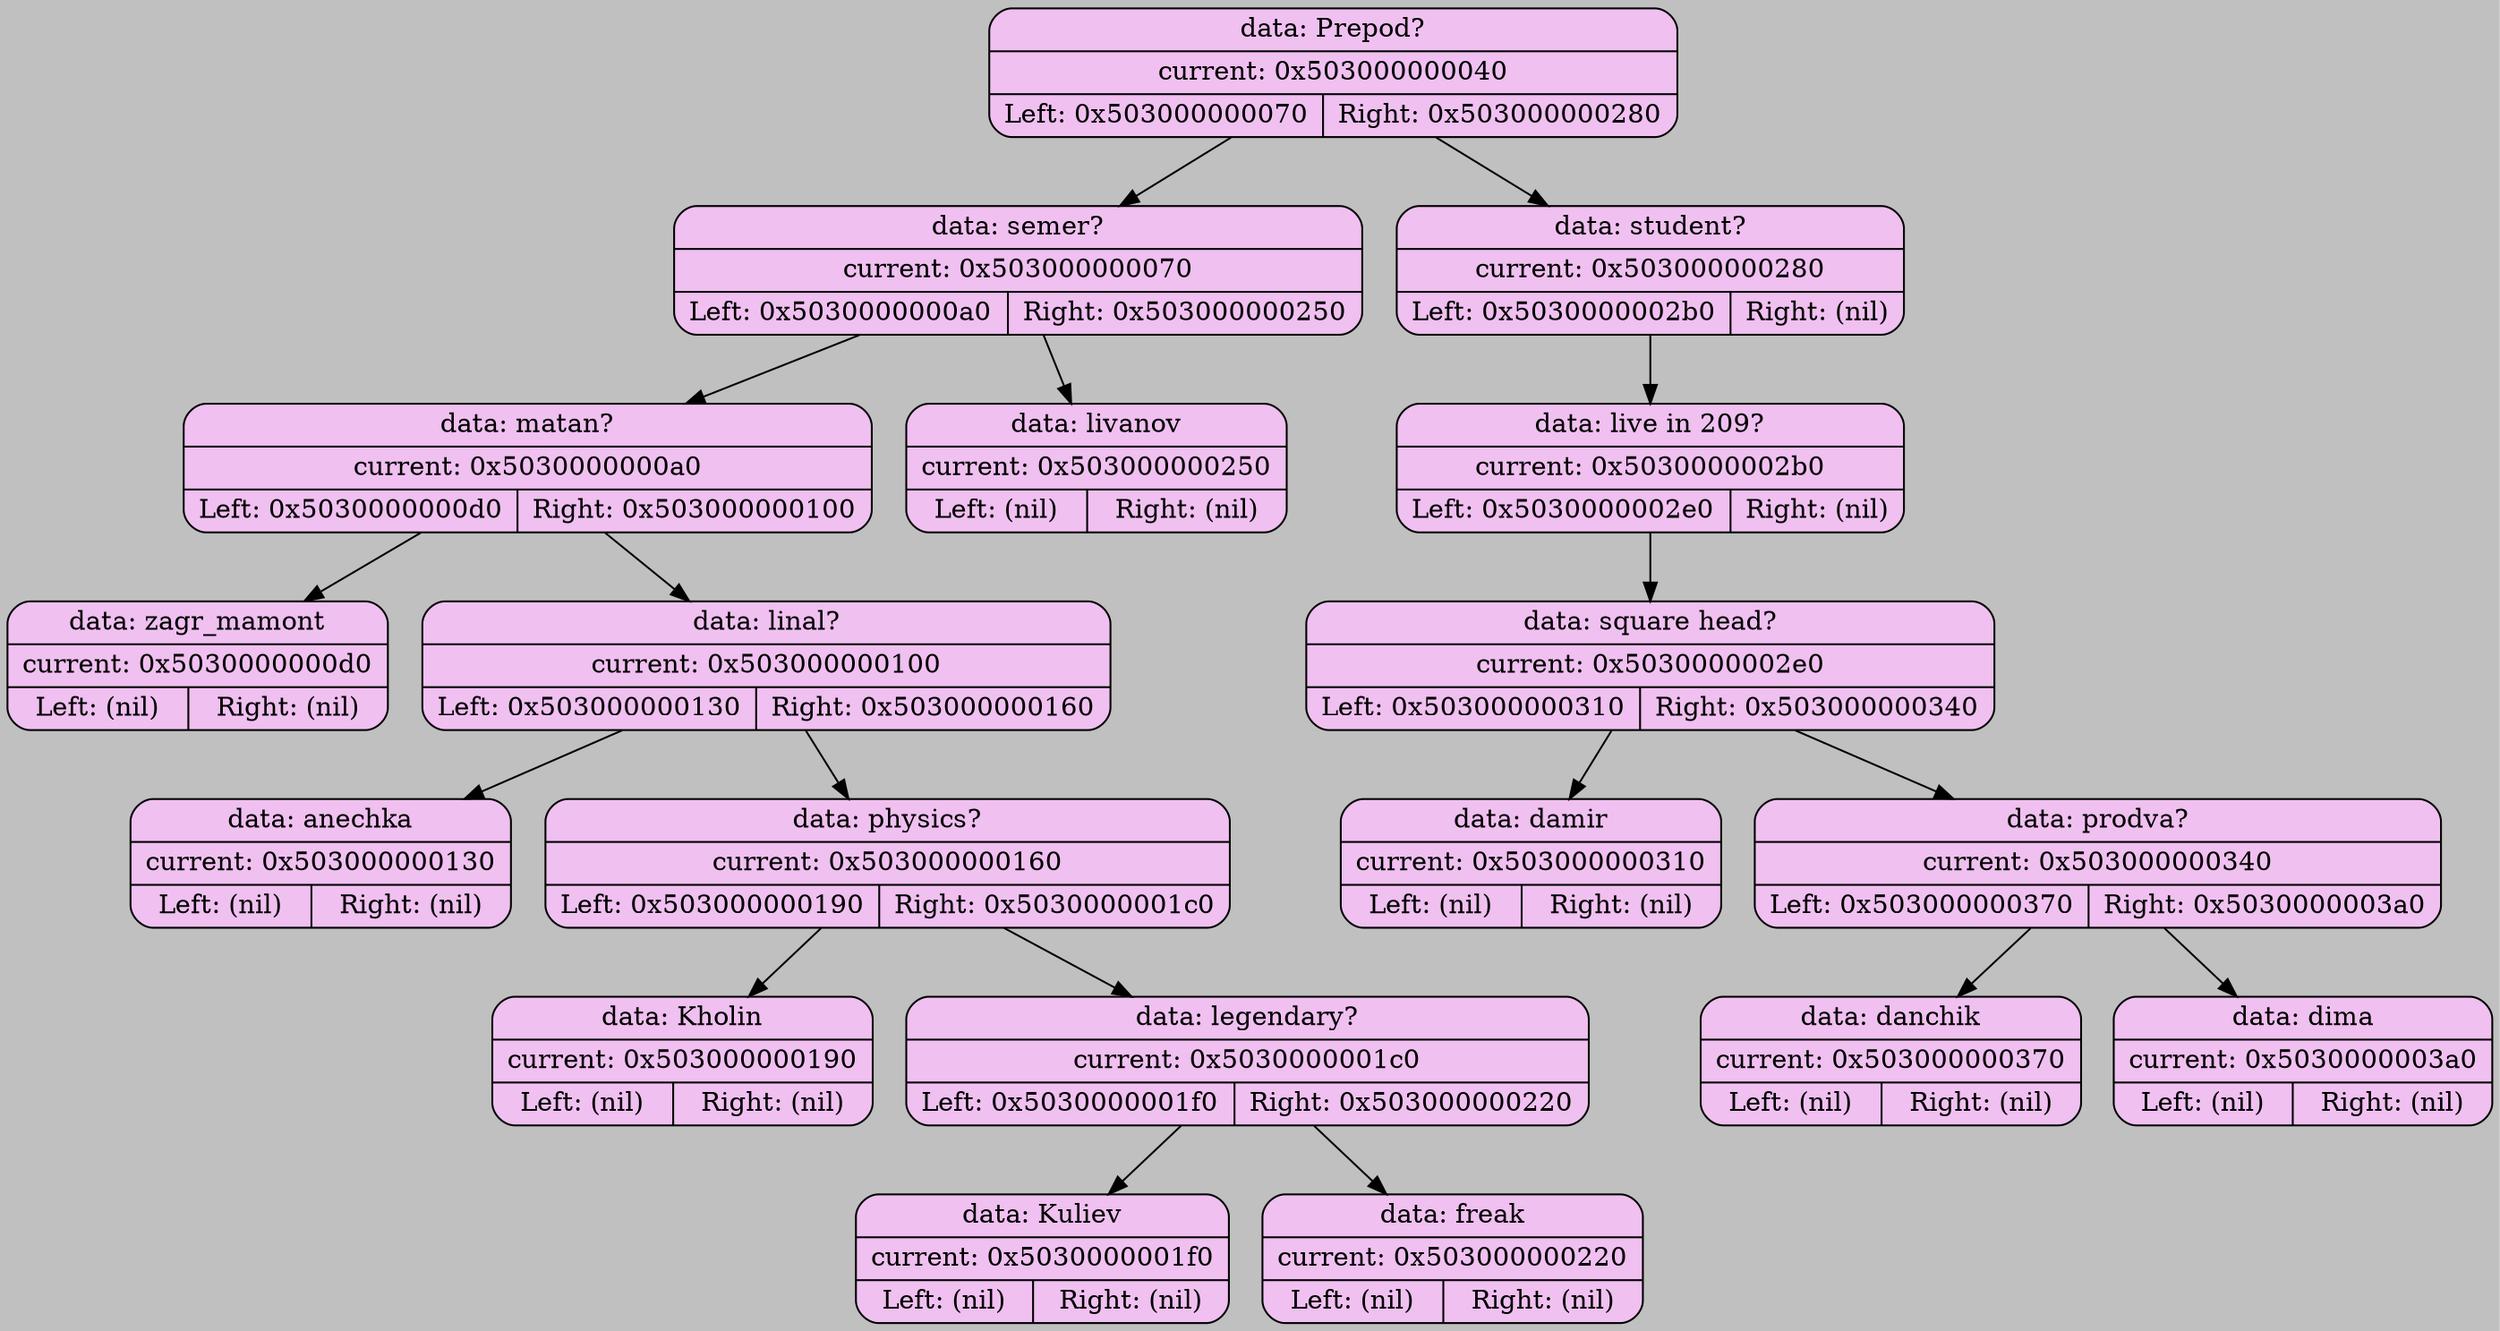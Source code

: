 digraph BinaryTree {
    bgcolor="#C0C0C0";

    node [shape=record];
    "0x503000000040" [shape=Mrecord, style=filled; fillcolor="#F0C0F0"; label="{data: Prepod? | current: 0x503000000040 | { Left: 0x503000000070 | Right: 0x503000000280 } }"];
    "0x503000000040" -> "0x503000000070";
    "0x503000000070" [shape=Mrecord, style=filled; fillcolor="#F0C0F0"; label="{data: semer? | current: 0x503000000070 | { Left: 0x5030000000a0 | Right: 0x503000000250 } }"];
    "0x503000000070" -> "0x5030000000a0";
    "0x5030000000a0" [shape=Mrecord, style=filled; fillcolor="#F0C0F0"; label="{data: matan? | current: 0x5030000000a0 | { Left: 0x5030000000d0 | Right: 0x503000000100 } }"];
    "0x5030000000a0" -> "0x5030000000d0";
    "0x5030000000d0" [shape=Mrecord, style=filled; fillcolor="#F0C0F0"; label="{data: zagr_mamont | current: 0x5030000000d0 | { Left: (nil) | Right: (nil) } }"];
    "0x5030000000a0" -> "0x503000000100";
    "0x503000000100" [shape=Mrecord, style=filled; fillcolor="#F0C0F0"; label="{data: linal? | current: 0x503000000100 | { Left: 0x503000000130 | Right: 0x503000000160 } }"];
    "0x503000000100" -> "0x503000000130";
    "0x503000000130" [shape=Mrecord, style=filled; fillcolor="#F0C0F0"; label="{data: anechka | current: 0x503000000130 | { Left: (nil) | Right: (nil) } }"];
    "0x503000000100" -> "0x503000000160";
    "0x503000000160" [shape=Mrecord, style=filled; fillcolor="#F0C0F0"; label="{data: physics? | current: 0x503000000160 | { Left: 0x503000000190 | Right: 0x5030000001c0 } }"];
    "0x503000000160" -> "0x503000000190";
    "0x503000000190" [shape=Mrecord, style=filled; fillcolor="#F0C0F0"; label="{data: Kholin | current: 0x503000000190 | { Left: (nil) | Right: (nil) } }"];
    "0x503000000160" -> "0x5030000001c0";
    "0x5030000001c0" [shape=Mrecord, style=filled; fillcolor="#F0C0F0"; label="{data: legendary? | current: 0x5030000001c0 | { Left: 0x5030000001f0 | Right: 0x503000000220 } }"];
    "0x5030000001c0" -> "0x5030000001f0";
    "0x5030000001f0" [shape=Mrecord, style=filled; fillcolor="#F0C0F0"; label="{data: Kuliev | current: 0x5030000001f0 | { Left: (nil) | Right: (nil) } }"];
    "0x5030000001c0" -> "0x503000000220";
    "0x503000000220" [shape=Mrecord, style=filled; fillcolor="#F0C0F0"; label="{data: freak | current: 0x503000000220 | { Left: (nil) | Right: (nil) } }"];
    "0x503000000070" -> "0x503000000250";
    "0x503000000250" [shape=Mrecord, style=filled; fillcolor="#F0C0F0"; label="{data: livanov | current: 0x503000000250 | { Left: (nil) | Right: (nil) } }"];
    "0x503000000040" -> "0x503000000280";
    "0x503000000280" [shape=Mrecord, style=filled; fillcolor="#F0C0F0"; label="{data: student? | current: 0x503000000280 | { Left: 0x5030000002b0 | Right: (nil) } }"];
    "0x503000000280" -> "0x5030000002b0";
    "0x5030000002b0" [shape=Mrecord, style=filled; fillcolor="#F0C0F0"; label="{data: live in 209? | current: 0x5030000002b0 | { Left: 0x5030000002e0 | Right: (nil) } }"];
    "0x5030000002b0" -> "0x5030000002e0";
    "0x5030000002e0" [shape=Mrecord, style=filled; fillcolor="#F0C0F0"; label="{data: square head? | current: 0x5030000002e0 | { Left: 0x503000000310 | Right: 0x503000000340 } }"];
    "0x5030000002e0" -> "0x503000000310";
    "0x503000000310" [shape=Mrecord, style=filled; fillcolor="#F0C0F0"; label="{data: damir | current: 0x503000000310 | { Left: (nil) | Right: (nil) } }"];
    "0x5030000002e0" -> "0x503000000340";
    "0x503000000340" [shape=Mrecord, style=filled; fillcolor="#F0C0F0"; label="{data: prodva? | current: 0x503000000340 | { Left: 0x503000000370 | Right: 0x5030000003a0 } }"];
    "0x503000000340" -> "0x503000000370";
    "0x503000000370" [shape=Mrecord, style=filled; fillcolor="#F0C0F0"; label="{data: danchik | current: 0x503000000370 | { Left: (nil) | Right: (nil) } }"];
    "0x503000000340" -> "0x5030000003a0";
    "0x5030000003a0" [shape=Mrecord, style=filled; fillcolor="#F0C0F0"; label="{data: dima | current: 0x5030000003a0 | { Left: (nil) | Right: (nil) } }"];
}
